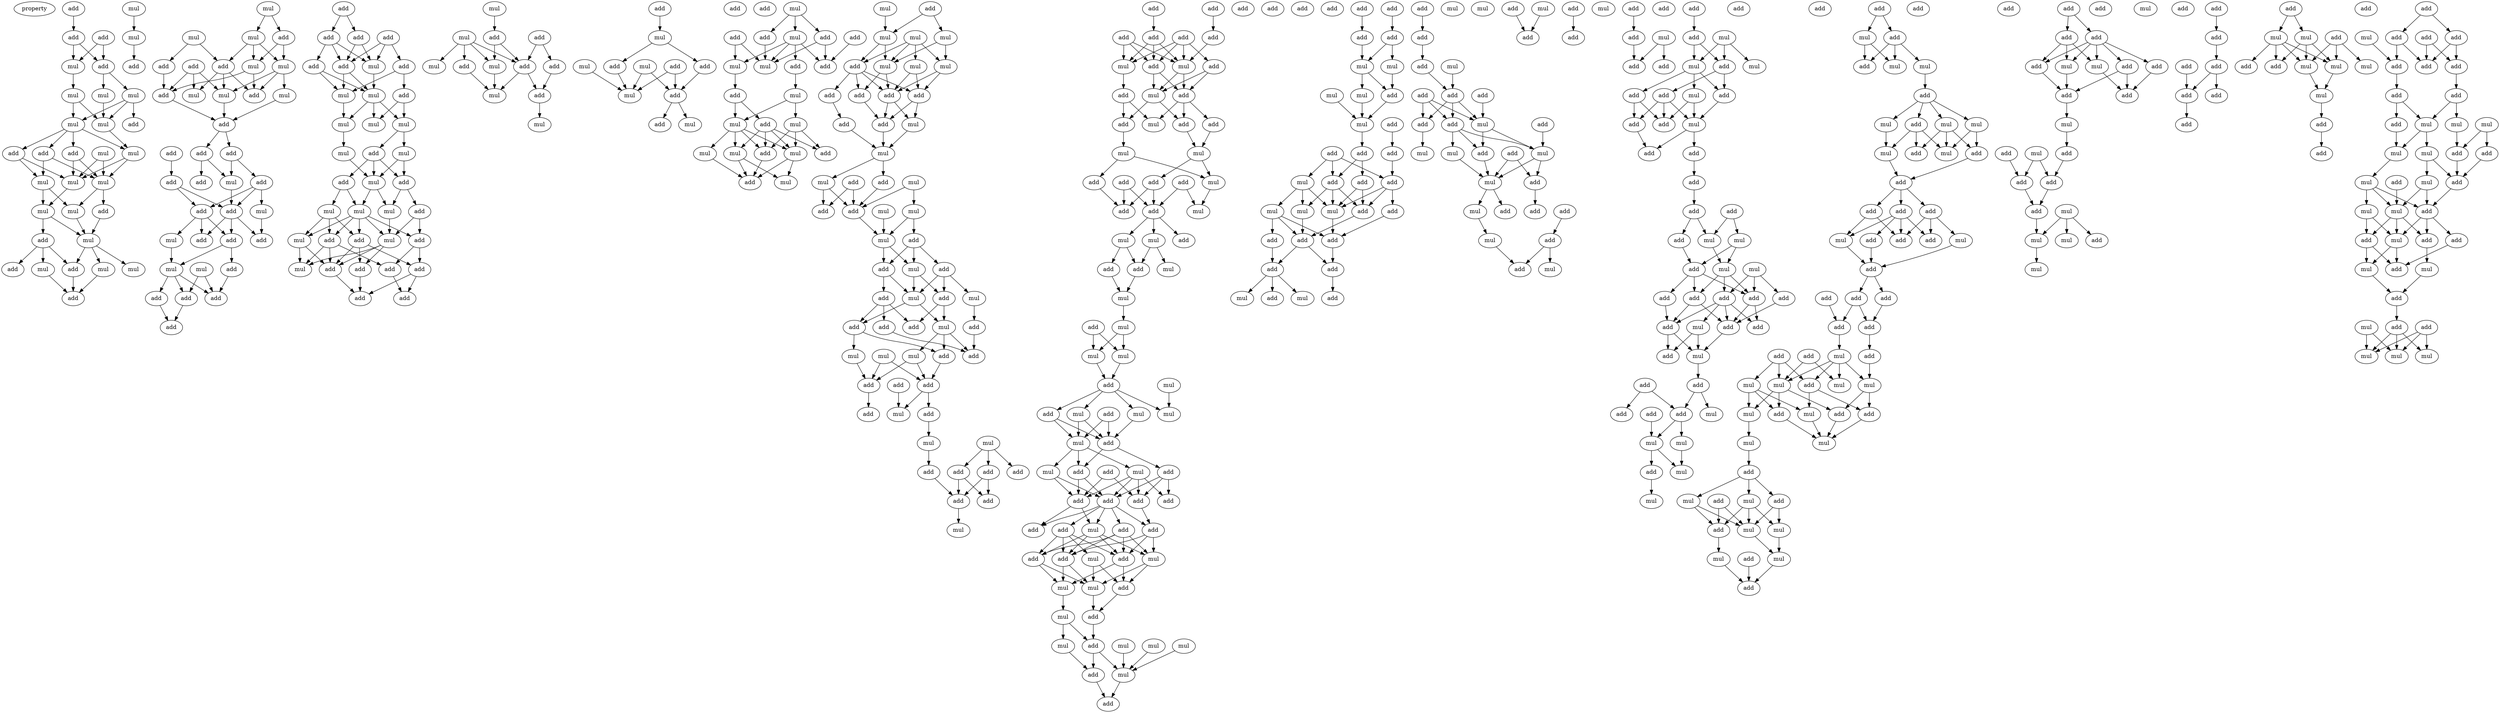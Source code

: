 digraph {
    node [fontcolor=black]
    property [mul=2,lf=1.6]
    0 [ label = add ];
    1 [ label = add ];
    2 [ label = add ];
    3 [ label = add ];
    4 [ label = mul ];
    5 [ label = mul ];
    6 [ label = mul ];
    7 [ label = mul ];
    8 [ label = mul ];
    9 [ label = add ];
    10 [ label = mul ];
    11 [ label = mul ];
    12 [ label = add ];
    13 [ label = add ];
    14 [ label = add ];
    15 [ label = mul ];
    16 [ label = mul ];
    17 [ label = mul ];
    18 [ label = mul ];
    19 [ label = mul ];
    20 [ label = add ];
    21 [ label = mul ];
    22 [ label = mul ];
    23 [ label = add ];
    24 [ label = mul ];
    25 [ label = add ];
    26 [ label = add ];
    27 [ label = mul ];
    28 [ label = mul ];
    29 [ label = add ];
    30 [ label = mul ];
    31 [ label = mul ];
    32 [ label = add ];
    33 [ label = mul ];
    34 [ label = mul ];
    35 [ label = mul ];
    36 [ label = add ];
    37 [ label = mul ];
    38 [ label = add ];
    39 [ label = add ];
    40 [ label = mul ];
    41 [ label = add ];
    42 [ label = mul ];
    43 [ label = add ];
    44 [ label = mul ];
    45 [ label = add ];
    46 [ label = mul ];
    47 [ label = add ];
    48 [ label = add ];
    49 [ label = add ];
    50 [ label = add ];
    51 [ label = add ];
    52 [ label = add ];
    53 [ label = add ];
    54 [ label = mul ];
    55 [ label = add ];
    56 [ label = add ];
    57 [ label = mul ];
    58 [ label = add ];
    59 [ label = mul ];
    60 [ label = add ];
    61 [ label = add ];
    62 [ label = add ];
    63 [ label = mul ];
    64 [ label = mul ];
    65 [ label = add ];
    66 [ label = add ];
    67 [ label = add ];
    68 [ label = add ];
    69 [ label = add ];
    70 [ label = add ];
    71 [ label = add ];
    72 [ label = add ];
    73 [ label = mul ];
    74 [ label = add ];
    75 [ label = add ];
    76 [ label = add ];
    77 [ label = add ];
    78 [ label = mul ];
    79 [ label = mul ];
    80 [ label = mul ];
    81 [ label = mul ];
    82 [ label = mul ];
    83 [ label = mul ];
    84 [ label = add ];
    85 [ label = mul ];
    86 [ label = add ];
    87 [ label = add ];
    88 [ label = mul ];
    89 [ label = mul ];
    90 [ label = mul ];
    91 [ label = add ];
    92 [ label = mul ];
    93 [ label = add ];
    94 [ label = add ];
    95 [ label = add ];
    96 [ label = mul ];
    97 [ label = mul ];
    98 [ label = add ];
    99 [ label = add ];
    100 [ label = add ];
    101 [ label = mul ];
    102 [ label = add ];
    103 [ label = add ];
    104 [ label = add ];
    105 [ label = mul ];
    106 [ label = add ];
    107 [ label = add ];
    108 [ label = mul ];
    109 [ label = add ];
    110 [ label = add ];
    111 [ label = mul ];
    112 [ label = add ];
    113 [ label = mul ];
    114 [ label = mul ];
    115 [ label = add ];
    116 [ label = mul ];
    117 [ label = add ];
    118 [ label = mul ];
    119 [ label = add ];
    120 [ label = add ];
    121 [ label = mul ];
    122 [ label = add ];
    123 [ label = mul ];
    124 [ label = add ];
    125 [ label = mul ];
    126 [ label = add ];
    127 [ label = mul ];
    128 [ label = add ];
    129 [ label = add ];
    130 [ label = mul ];
    131 [ label = add ];
    132 [ label = add ];
    133 [ label = mul ];
    134 [ label = add ];
    135 [ label = add ];
    136 [ label = mul ];
    137 [ label = add ];
    138 [ label = mul ];
    139 [ label = add ];
    140 [ label = mul ];
    141 [ label = add ];
    142 [ label = mul ];
    143 [ label = mul ];
    144 [ label = add ];
    145 [ label = add ];
    146 [ label = mul ];
    147 [ label = add ];
    148 [ label = mul ];
    149 [ label = mul ];
    150 [ label = mul ];
    151 [ label = add ];
    152 [ label = mul ];
    153 [ label = add ];
    154 [ label = mul ];
    155 [ label = mul ];
    156 [ label = mul ];
    157 [ label = add ];
    158 [ label = mul ];
    159 [ label = mul ];
    160 [ label = mul ];
    161 [ label = add ];
    162 [ label = add ];
    163 [ label = add ];
    164 [ label = add ];
    165 [ label = add ];
    166 [ label = mul ];
    167 [ label = add ];
    168 [ label = mul ];
    169 [ label = mul ];
    170 [ label = mul ];
    171 [ label = add ];
    172 [ label = add ];
    173 [ label = mul ];
    174 [ label = add ];
    175 [ label = mul ];
    176 [ label = add ];
    177 [ label = mul ];
    178 [ label = add ];
    179 [ label = add ];
    180 [ label = add ];
    181 [ label = mul ];
    182 [ label = mul ];
    183 [ label = mul ];
    184 [ label = add ];
    185 [ label = add ];
    186 [ label = mul ];
    187 [ label = add ];
    188 [ label = add ];
    189 [ label = add ];
    190 [ label = add ];
    191 [ label = mul ];
    192 [ label = mul ];
    193 [ label = mul ];
    194 [ label = add ];
    195 [ label = add ];
    196 [ label = add ];
    197 [ label = add ];
    198 [ label = add ];
    199 [ label = add ];
    200 [ label = add ];
    201 [ label = mul ];
    202 [ label = mul ];
    203 [ label = mul ];
    204 [ label = add ];
    205 [ label = add ];
    206 [ label = add ];
    207 [ label = add ];
    208 [ label = add ];
    209 [ label = add ];
    210 [ label = mul ];
    211 [ label = add ];
    212 [ label = add ];
    213 [ label = add ];
    214 [ label = add ];
    215 [ label = add ];
    216 [ label = add ];
    217 [ label = mul ];
    218 [ label = mul ];
    219 [ label = add ];
    220 [ label = add ];
    221 [ label = add ];
    222 [ label = mul ];
    223 [ label = add ];
    224 [ label = add ];
    225 [ label = add ];
    226 [ label = add ];
    227 [ label = add ];
    228 [ label = mul ];
    229 [ label = mul ];
    230 [ label = mul ];
    231 [ label = add ];
    232 [ label = add ];
    233 [ label = add ];
    234 [ label = add ];
    235 [ label = mul ];
    236 [ label = add ];
    237 [ label = mul ];
    238 [ label = add ];
    239 [ label = mul ];
    240 [ label = mul ];
    241 [ label = add ];
    242 [ label = add ];
    243 [ label = add ];
    244 [ label = mul ];
    245 [ label = mul ];
    246 [ label = add ];
    247 [ label = mul ];
    248 [ label = mul ];
    249 [ label = mul ];
    250 [ label = add ];
    251 [ label = mul ];
    252 [ label = mul ];
    253 [ label = add ];
    254 [ label = add ];
    255 [ label = mul ];
    256 [ label = mul ];
    257 [ label = mul ];
    258 [ label = add ];
    259 [ label = add ];
    260 [ label = mul ];
    261 [ label = add ];
    262 [ label = mul ];
    263 [ label = add ];
    264 [ label = add ];
    265 [ label = add ];
    266 [ label = add ];
    267 [ label = add ];
    268 [ label = add ];
    269 [ label = mul ];
    270 [ label = add ];
    271 [ label = add ];
    272 [ label = add ];
    273 [ label = mul ];
    274 [ label = add ];
    275 [ label = mul ];
    276 [ label = add ];
    277 [ label = add ];
    278 [ label = mul ];
    279 [ label = add ];
    280 [ label = mul ];
    281 [ label = add ];
    282 [ label = mul ];
    283 [ label = add ];
    284 [ label = mul ];
    285 [ label = mul ];
    286 [ label = mul ];
    287 [ label = mul ];
    288 [ label = add ];
    289 [ label = mul ];
    290 [ label = add ];
    291 [ label = add ];
    292 [ label = add ];
    293 [ label = add ];
    294 [ label = add ];
    295 [ label = add ];
    296 [ label = add ];
    297 [ label = add ];
    298 [ label = mul ];
    299 [ label = mul ];
    300 [ label = mul ];
    301 [ label = mul ];
    302 [ label = add ];
    303 [ label = mul ];
    304 [ label = add ];
    305 [ label = add ];
    306 [ label = add ];
    307 [ label = add ];
    308 [ label = add ];
    309 [ label = mul ];
    310 [ label = add ];
    311 [ label = add ];
    312 [ label = mul ];
    313 [ label = mul ];
    314 [ label = add ];
    315 [ label = mul ];
    316 [ label = add ];
    317 [ label = add ];
    318 [ label = add ];
    319 [ label = add ];
    320 [ label = add ];
    321 [ label = add ];
    322 [ label = add ];
    323 [ label = add ];
    324 [ label = mul ];
    325 [ label = mul ];
    326 [ label = add ];
    327 [ label = add ];
    328 [ label = add ];
    329 [ label = mul ];
    330 [ label = add ];
    331 [ label = mul ];
    332 [ label = add ];
    333 [ label = add ];
    334 [ label = add ];
    335 [ label = add ];
    336 [ label = add ];
    337 [ label = mul ];
    338 [ label = mul ];
    339 [ label = add ];
    340 [ label = mul ];
    341 [ label = add ];
    342 [ label = mul ];
    343 [ label = mul ];
    344 [ label = add ];
    345 [ label = add ];
    346 [ label = mul ];
    347 [ label = add ];
    348 [ label = mul ];
    349 [ label = add ];
    350 [ label = add ];
    351 [ label = mul ];
    352 [ label = add ];
    353 [ label = mul ];
    354 [ label = mul ];
    355 [ label = add ];
    356 [ label = add ];
    357 [ label = add ];
    358 [ label = add ];
    359 [ label = mul ];
    360 [ label = add ];
    361 [ label = add ];
    362 [ label = mul ];
    363 [ label = add ];
    364 [ label = add ];
    365 [ label = add ];
    366 [ label = add ];
    367 [ label = mul ];
    368 [ label = add ];
    369 [ label = mul ];
    370 [ label = mul ];
    371 [ label = add ];
    372 [ label = add ];
    373 [ label = add ];
    374 [ label = mul ];
    375 [ label = add ];
    376 [ label = add ];
    377 [ label = mul ];
    378 [ label = add ];
    379 [ label = add ];
    380 [ label = add ];
    381 [ label = add ];
    382 [ label = add ];
    383 [ label = add ];
    384 [ label = add ];
    385 [ label = mul ];
    386 [ label = mul ];
    387 [ label = add ];
    388 [ label = mul ];
    389 [ label = add ];
    390 [ label = mul ];
    391 [ label = add ];
    392 [ label = add ];
    393 [ label = add ];
    394 [ label = add ];
    395 [ label = add ];
    396 [ label = add ];
    397 [ label = add ];
    398 [ label = mul ];
    399 [ label = add ];
    400 [ label = add ];
    401 [ label = mul ];
    402 [ label = add ];
    403 [ label = add ];
    404 [ label = add ];
    405 [ label = add ];
    406 [ label = add ];
    407 [ label = mul ];
    408 [ label = add ];
    409 [ label = mul ];
    410 [ label = mul ];
    411 [ label = mul ];
    412 [ label = add ];
    413 [ label = mul ];
    414 [ label = add ];
    415 [ label = add ];
    416 [ label = mul ];
    417 [ label = add ];
    418 [ label = mul ];
    419 [ label = mul ];
    420 [ label = add ];
    421 [ label = add ];
    422 [ label = mul ];
    423 [ label = mul ];
    424 [ label = mul ];
    425 [ label = mul ];
    426 [ label = add ];
    427 [ label = mul ];
    428 [ label = add ];
    429 [ label = add ];
    430 [ label = add ];
    431 [ label = add ];
    432 [ label = add ];
    433 [ label = mul ];
    434 [ label = add ];
    435 [ label = add ];
    436 [ label = mul ];
    437 [ label = add ];
    438 [ label = add ];
    439 [ label = add ];
    440 [ label = add ];
    441 [ label = add ];
    442 [ label = add ];
    443 [ label = add ];
    444 [ label = add ];
    445 [ label = add ];
    446 [ label = add ];
    447 [ label = add ];
    448 [ label = mul ];
    449 [ label = mul ];
    450 [ label = mul ];
    451 [ label = add ];
    452 [ label = mul ];
    453 [ label = mul ];
    454 [ label = add ];
    455 [ label = mul ];
    456 [ label = add ];
    457 [ label = add ];
    458 [ label = mul ];
    459 [ label = mul ];
    460 [ label = mul ];
    461 [ label = add ];
    462 [ label = add ];
    463 [ label = add ];
    464 [ label = mul ];
    465 [ label = add ];
    466 [ label = mul ];
    467 [ label = add ];
    468 [ label = mul ];
    469 [ label = mul ];
    470 [ label = mul ];
    471 [ label = add ];
    472 [ label = mul ];
    473 [ label = add ];
    474 [ label = add ];
    475 [ label = add ];
    476 [ label = add ];
    477 [ label = mul ];
    478 [ label = mul ];
    479 [ label = add ];
    480 [ label = add ];
    481 [ label = add ];
    482 [ label = add ];
    483 [ label = add ];
    484 [ label = mul ];
    485 [ label = add ];
    486 [ label = add ];
    487 [ label = mul ];
    488 [ label = mul ];
    489 [ label = add ];
    490 [ label = add ];
    491 [ label = add ];
    492 [ label = mul ];
    493 [ label = add ];
    494 [ label = mul ];
    495 [ label = add ];
    496 [ label = add ];
    497 [ label = mul ];
    498 [ label = add ];
    499 [ label = add ];
    500 [ label = mul ];
    501 [ label = add ];
    502 [ label = add ];
    503 [ label = add ];
    504 [ label = add ];
    505 [ label = add ];
    506 [ label = add ];
    507 [ label = add ];
    508 [ label = mul ];
    509 [ label = mul ];
    510 [ label = mul ];
    511 [ label = add ];
    512 [ label = mul ];
    513 [ label = add ];
    514 [ label = mul ];
    515 [ label = mul ];
    516 [ label = add ];
    517 [ label = add ];
    518 [ label = add ];
    519 [ label = add ];
    520 [ label = mul ];
    521 [ label = add ];
    522 [ label = add ];
    523 [ label = add ];
    524 [ label = add ];
    525 [ label = add ];
    526 [ label = add ];
    527 [ label = add ];
    528 [ label = add ];
    529 [ label = mul ];
    530 [ label = mul ];
    531 [ label = mul ];
    532 [ label = add ];
    533 [ label = mul ];
    534 [ label = add ];
    535 [ label = mul ];
    536 [ label = add ];
    537 [ label = mul ];
    538 [ label = add ];
    539 [ label = add ];
    540 [ label = mul ];
    541 [ label = mul ];
    542 [ label = mul ];
    543 [ label = add ];
    544 [ label = mul ];
    545 [ label = add ];
    546 [ label = add ];
    547 [ label = add ];
    548 [ label = mul ];
    549 [ label = mul ];
    550 [ label = add ];
    551 [ label = add ];
    552 [ label = add ];
    553 [ label = mul ];
    554 [ label = add ];
    555 [ label = mul ];
    556 [ label = mul ];
    557 [ label = mul ];
    0 -> 1 [ name = 0 ];
    1 -> 3 [ name = 1 ];
    1 -> 4 [ name = 2 ];
    2 -> 3 [ name = 3 ];
    2 -> 4 [ name = 4 ];
    3 -> 5 [ name = 5 ];
    3 -> 7 [ name = 6 ];
    4 -> 6 [ name = 7 ];
    5 -> 8 [ name = 8 ];
    5 -> 9 [ name = 9 ];
    5 -> 10 [ name = 10 ];
    6 -> 8 [ name = 11 ];
    6 -> 10 [ name = 12 ];
    7 -> 10 [ name = 13 ];
    8 -> 11 [ name = 14 ];
    8 -> 12 [ name = 15 ];
    8 -> 13 [ name = 16 ];
    8 -> 14 [ name = 17 ];
    10 -> 11 [ name = 18 ];
    11 -> 16 [ name = 19 ];
    11 -> 17 [ name = 20 ];
    12 -> 17 [ name = 21 ];
    12 -> 18 [ name = 22 ];
    13 -> 16 [ name = 23 ];
    13 -> 17 [ name = 24 ];
    14 -> 16 [ name = 25 ];
    14 -> 18 [ name = 26 ];
    15 -> 16 [ name = 27 ];
    15 -> 17 [ name = 28 ];
    16 -> 21 [ name = 29 ];
    17 -> 19 [ name = 30 ];
    17 -> 20 [ name = 31 ];
    18 -> 19 [ name = 32 ];
    18 -> 21 [ name = 33 ];
    19 -> 22 [ name = 34 ];
    20 -> 22 [ name = 35 ];
    21 -> 22 [ name = 36 ];
    21 -> 23 [ name = 37 ];
    22 -> 24 [ name = 38 ];
    22 -> 25 [ name = 39 ];
    22 -> 28 [ name = 40 ];
    23 -> 25 [ name = 41 ];
    23 -> 26 [ name = 42 ];
    23 -> 27 [ name = 43 ];
    24 -> 29 [ name = 44 ];
    25 -> 29 [ name = 45 ];
    27 -> 29 [ name = 46 ];
    30 -> 31 [ name = 47 ];
    31 -> 32 [ name = 48 ];
    33 -> 34 [ name = 49 ];
    33 -> 36 [ name = 50 ];
    34 -> 37 [ name = 51 ];
    34 -> 39 [ name = 52 ];
    34 -> 40 [ name = 53 ];
    35 -> 39 [ name = 54 ];
    35 -> 41 [ name = 55 ];
    36 -> 37 [ name = 56 ];
    36 -> 40 [ name = 57 ];
    37 -> 43 [ name = 58 ];
    37 -> 44 [ name = 59 ];
    37 -> 46 [ name = 60 ];
    38 -> 42 [ name = 61 ];
    38 -> 44 [ name = 62 ];
    38 -> 45 [ name = 63 ];
    39 -> 42 [ name = 64 ];
    39 -> 43 [ name = 65 ];
    39 -> 44 [ name = 66 ];
    40 -> 43 [ name = 67 ];
    40 -> 45 [ name = 68 ];
    41 -> 45 [ name = 69 ];
    44 -> 47 [ name = 70 ];
    45 -> 47 [ name = 71 ];
    46 -> 47 [ name = 72 ];
    47 -> 48 [ name = 73 ];
    47 -> 50 [ name = 74 ];
    48 -> 52 [ name = 75 ];
    48 -> 54 [ name = 76 ];
    49 -> 51 [ name = 77 ];
    50 -> 53 [ name = 78 ];
    50 -> 54 [ name = 79 ];
    51 -> 55 [ name = 80 ];
    51 -> 56 [ name = 81 ];
    52 -> 55 [ name = 82 ];
    52 -> 56 [ name = 83 ];
    52 -> 57 [ name = 84 ];
    54 -> 55 [ name = 85 ];
    55 -> 58 [ name = 86 ];
    55 -> 60 [ name = 87 ];
    55 -> 61 [ name = 88 ];
    56 -> 58 [ name = 89 ];
    56 -> 59 [ name = 90 ];
    56 -> 60 [ name = 91 ];
    57 -> 61 [ name = 92 ];
    58 -> 62 [ name = 93 ];
    58 -> 64 [ name = 94 ];
    59 -> 64 [ name = 95 ];
    62 -> 67 [ name = 96 ];
    63 -> 66 [ name = 97 ];
    63 -> 67 [ name = 98 ];
    64 -> 65 [ name = 99 ];
    64 -> 66 [ name = 100 ];
    64 -> 67 [ name = 101 ];
    65 -> 68 [ name = 102 ];
    66 -> 68 [ name = 103 ];
    69 -> 71 [ name = 104 ];
    69 -> 72 [ name = 105 ];
    70 -> 73 [ name = 106 ];
    70 -> 74 [ name = 107 ];
    70 -> 75 [ name = 108 ];
    71 -> 73 [ name = 109 ];
    71 -> 75 [ name = 110 ];
    72 -> 73 [ name = 111 ];
    72 -> 75 [ name = 112 ];
    72 -> 76 [ name = 113 ];
    73 -> 78 [ name = 114 ];
    74 -> 77 [ name = 115 ];
    74 -> 79 [ name = 116 ];
    75 -> 78 [ name = 117 ];
    75 -> 79 [ name = 118 ];
    76 -> 78 [ name = 119 ];
    76 -> 79 [ name = 120 ];
    77 -> 80 [ name = 121 ];
    77 -> 82 [ name = 122 ];
    78 -> 80 [ name = 123 ];
    78 -> 81 [ name = 124 ];
    78 -> 82 [ name = 125 ];
    79 -> 81 [ name = 126 ];
    81 -> 83 [ name = 127 ];
    82 -> 84 [ name = 128 ];
    82 -> 85 [ name = 129 ];
    83 -> 88 [ name = 130 ];
    84 -> 86 [ name = 131 ];
    84 -> 87 [ name = 132 ];
    84 -> 88 [ name = 133 ];
    85 -> 87 [ name = 134 ];
    85 -> 88 [ name = 135 ];
    86 -> 89 [ name = 136 ];
    86 -> 90 [ name = 137 ];
    87 -> 91 [ name = 138 ];
    87 -> 92 [ name = 139 ];
    88 -> 90 [ name = 140 ];
    88 -> 92 [ name = 141 ];
    89 -> 94 [ name = 142 ];
    89 -> 95 [ name = 143 ];
    89 -> 96 [ name = 144 ];
    90 -> 93 [ name = 145 ];
    90 -> 94 [ name = 146 ];
    90 -> 95 [ name = 147 ];
    90 -> 96 [ name = 148 ];
    90 -> 97 [ name = 149 ];
    91 -> 93 [ name = 150 ];
    91 -> 97 [ name = 151 ];
    92 -> 97 [ name = 152 ];
    93 -> 100 [ name = 153 ];
    93 -> 102 [ name = 154 ];
    94 -> 99 [ name = 155 ];
    94 -> 101 [ name = 156 ];
    94 -> 102 [ name = 157 ];
    95 -> 98 [ name = 158 ];
    95 -> 99 [ name = 159 ];
    95 -> 100 [ name = 160 ];
    96 -> 99 [ name = 161 ];
    96 -> 101 [ name = 162 ];
    97 -> 98 [ name = 163 ];
    97 -> 99 [ name = 164 ];
    97 -> 101 [ name = 165 ];
    98 -> 103 [ name = 166 ];
    99 -> 103 [ name = 167 ];
    100 -> 103 [ name = 168 ];
    100 -> 104 [ name = 169 ];
    102 -> 104 [ name = 170 ];
    105 -> 106 [ name = 171 ];
    106 -> 109 [ name = 172 ];
    106 -> 113 [ name = 173 ];
    107 -> 109 [ name = 174 ];
    107 -> 112 [ name = 175 ];
    108 -> 109 [ name = 176 ];
    108 -> 110 [ name = 177 ];
    108 -> 111 [ name = 178 ];
    108 -> 113 [ name = 179 ];
    109 -> 114 [ name = 180 ];
    109 -> 115 [ name = 181 ];
    110 -> 114 [ name = 182 ];
    112 -> 115 [ name = 183 ];
    113 -> 114 [ name = 184 ];
    115 -> 116 [ name = 185 ];
    117 -> 118 [ name = 186 ];
    118 -> 119 [ name = 187 ];
    118 -> 122 [ name = 188 ];
    119 -> 124 [ name = 189 ];
    120 -> 124 [ name = 190 ];
    120 -> 125 [ name = 191 ];
    121 -> 125 [ name = 192 ];
    122 -> 125 [ name = 193 ];
    123 -> 124 [ name = 194 ];
    123 -> 125 [ name = 195 ];
    124 -> 126 [ name = 196 ];
    124 -> 127 [ name = 197 ];
    130 -> 132 [ name = 198 ];
    130 -> 133 [ name = 199 ];
    130 -> 135 [ name = 200 ];
    131 -> 136 [ name = 201 ];
    131 -> 138 [ name = 202 ];
    132 -> 138 [ name = 203 ];
    133 -> 136 [ name = 204 ];
    133 -> 137 [ name = 205 ];
    133 -> 138 [ name = 206 ];
    133 -> 139 [ name = 207 ];
    134 -> 137 [ name = 208 ];
    135 -> 137 [ name = 209 ];
    135 -> 138 [ name = 210 ];
    136 -> 141 [ name = 211 ];
    139 -> 140 [ name = 212 ];
    140 -> 142 [ name = 213 ];
    140 -> 143 [ name = 214 ];
    141 -> 143 [ name = 215 ];
    141 -> 144 [ name = 216 ];
    142 -> 145 [ name = 217 ];
    142 -> 147 [ name = 218 ];
    142 -> 149 [ name = 219 ];
    143 -> 146 [ name = 220 ];
    143 -> 147 [ name = 221 ];
    143 -> 148 [ name = 222 ];
    143 -> 149 [ name = 223 ];
    144 -> 145 [ name = 224 ];
    144 -> 146 [ name = 225 ];
    144 -> 147 [ name = 226 ];
    144 -> 149 [ name = 227 ];
    146 -> 150 [ name = 228 ];
    146 -> 151 [ name = 229 ];
    147 -> 151 [ name = 230 ];
    148 -> 151 [ name = 231 ];
    149 -> 150 [ name = 232 ];
    149 -> 151 [ name = 233 ];
    152 -> 154 [ name = 234 ];
    153 -> 154 [ name = 235 ];
    153 -> 156 [ name = 236 ];
    154 -> 157 [ name = 237 ];
    154 -> 159 [ name = 238 ];
    155 -> 157 [ name = 239 ];
    155 -> 158 [ name = 240 ];
    155 -> 159 [ name = 241 ];
    155 -> 160 [ name = 242 ];
    156 -> 159 [ name = 243 ];
    156 -> 160 [ name = 244 ];
    157 -> 161 [ name = 245 ];
    157 -> 162 [ name = 246 ];
    157 -> 163 [ name = 247 ];
    157 -> 164 [ name = 248 ];
    158 -> 161 [ name = 249 ];
    158 -> 164 [ name = 250 ];
    159 -> 162 [ name = 251 ];
    159 -> 164 [ name = 252 ];
    160 -> 161 [ name = 253 ];
    160 -> 164 [ name = 254 ];
    161 -> 166 [ name = 255 ];
    161 -> 167 [ name = 256 ];
    162 -> 167 [ name = 257 ];
    163 -> 165 [ name = 258 ];
    164 -> 166 [ name = 259 ];
    164 -> 167 [ name = 260 ];
    165 -> 168 [ name = 261 ];
    166 -> 168 [ name = 262 ];
    167 -> 168 [ name = 263 ];
    168 -> 169 [ name = 264 ];
    168 -> 172 [ name = 265 ];
    169 -> 174 [ name = 266 ];
    169 -> 176 [ name = 267 ];
    170 -> 173 [ name = 268 ];
    170 -> 174 [ name = 269 ];
    171 -> 174 [ name = 270 ];
    171 -> 176 [ name = 271 ];
    172 -> 174 [ name = 272 ];
    173 -> 177 [ name = 273 ];
    173 -> 178 [ name = 274 ];
    174 -> 177 [ name = 275 ];
    175 -> 177 [ name = 276 ];
    177 -> 180 [ name = 277 ];
    177 -> 181 [ name = 278 ];
    178 -> 179 [ name = 279 ];
    178 -> 180 [ name = 280 ];
    178 -> 181 [ name = 281 ];
    179 -> 182 [ name = 282 ];
    179 -> 183 [ name = 283 ];
    179 -> 184 [ name = 284 ];
    180 -> 183 [ name = 285 ];
    180 -> 185 [ name = 286 ];
    181 -> 183 [ name = 287 ];
    181 -> 184 [ name = 288 ];
    182 -> 187 [ name = 289 ];
    183 -> 186 [ name = 290 ];
    183 -> 188 [ name = 291 ];
    184 -> 186 [ name = 292 ];
    184 -> 189 [ name = 293 ];
    185 -> 188 [ name = 294 ];
    185 -> 189 [ name = 295 ];
    185 -> 190 [ name = 296 ];
    186 -> 192 [ name = 297 ];
    186 -> 194 [ name = 298 ];
    186 -> 195 [ name = 299 ];
    187 -> 194 [ name = 300 ];
    188 -> 193 [ name = 301 ];
    188 -> 195 [ name = 302 ];
    190 -> 194 [ name = 303 ];
    191 -> 196 [ name = 304 ];
    191 -> 197 [ name = 305 ];
    192 -> 196 [ name = 306 ];
    192 -> 197 [ name = 307 ];
    193 -> 197 [ name = 308 ];
    195 -> 196 [ name = 309 ];
    196 -> 199 [ name = 310 ];
    196 -> 201 [ name = 311 ];
    197 -> 200 [ name = 312 ];
    198 -> 201 [ name = 313 ];
    199 -> 202 [ name = 314 ];
    202 -> 204 [ name = 315 ];
    203 -> 205 [ name = 316 ];
    203 -> 206 [ name = 317 ];
    203 -> 207 [ name = 318 ];
    204 -> 209 [ name = 319 ];
    205 -> 208 [ name = 320 ];
    205 -> 209 [ name = 321 ];
    206 -> 208 [ name = 322 ];
    206 -> 209 [ name = 323 ];
    209 -> 210 [ name = 324 ];
    211 -> 216 [ name = 325 ];
    212 -> 214 [ name = 326 ];
    213 -> 217 [ name = 327 ];
    213 -> 218 [ name = 328 ];
    213 -> 219 [ name = 329 ];
    213 -> 220 [ name = 330 ];
    214 -> 217 [ name = 331 ];
    214 -> 218 [ name = 332 ];
    214 -> 219 [ name = 333 ];
    215 -> 217 [ name = 334 ];
    215 -> 218 [ name = 335 ];
    215 -> 219 [ name = 336 ];
    216 -> 217 [ name = 337 ];
    217 -> 222 [ name = 338 ];
    217 -> 223 [ name = 339 ];
    218 -> 221 [ name = 340 ];
    219 -> 222 [ name = 341 ];
    219 -> 223 [ name = 342 ];
    220 -> 222 [ name = 343 ];
    220 -> 223 [ name = 344 ];
    221 -> 225 [ name = 345 ];
    221 -> 228 [ name = 346 ];
    222 -> 225 [ name = 347 ];
    222 -> 227 [ name = 348 ];
    223 -> 226 [ name = 349 ];
    223 -> 227 [ name = 350 ];
    223 -> 228 [ name = 351 ];
    225 -> 230 [ name = 352 ];
    226 -> 229 [ name = 353 ];
    227 -> 229 [ name = 354 ];
    229 -> 233 [ name = 355 ];
    229 -> 235 [ name = 356 ];
    230 -> 234 [ name = 357 ];
    230 -> 235 [ name = 358 ];
    231 -> 236 [ name = 359 ];
    231 -> 238 [ name = 360 ];
    232 -> 237 [ name = 361 ];
    232 -> 238 [ name = 362 ];
    233 -> 236 [ name = 363 ];
    233 -> 238 [ name = 364 ];
    234 -> 236 [ name = 365 ];
    235 -> 237 [ name = 366 ];
    238 -> 239 [ name = 367 ];
    238 -> 240 [ name = 368 ];
    238 -> 241 [ name = 369 ];
    239 -> 242 [ name = 370 ];
    239 -> 244 [ name = 371 ];
    240 -> 242 [ name = 372 ];
    240 -> 243 [ name = 373 ];
    242 -> 245 [ name = 374 ];
    243 -> 245 [ name = 375 ];
    245 -> 247 [ name = 376 ];
    246 -> 248 [ name = 377 ];
    246 -> 249 [ name = 378 ];
    247 -> 248 [ name = 379 ];
    247 -> 249 [ name = 380 ];
    248 -> 250 [ name = 381 ];
    249 -> 250 [ name = 382 ];
    250 -> 252 [ name = 383 ];
    250 -> 254 [ name = 384 ];
    250 -> 255 [ name = 385 ];
    250 -> 256 [ name = 386 ];
    251 -> 256 [ name = 387 ];
    252 -> 258 [ name = 388 ];
    253 -> 257 [ name = 389 ];
    253 -> 258 [ name = 390 ];
    254 -> 257 [ name = 391 ];
    254 -> 258 [ name = 392 ];
    255 -> 257 [ name = 393 ];
    255 -> 258 [ name = 394 ];
    257 -> 260 [ name = 395 ];
    257 -> 262 [ name = 396 ];
    257 -> 263 [ name = 397 ];
    258 -> 259 [ name = 398 ];
    258 -> 263 [ name = 399 ];
    259 -> 265 [ name = 400 ];
    259 -> 266 [ name = 401 ];
    259 -> 267 [ name = 402 ];
    260 -> 264 [ name = 403 ];
    260 -> 266 [ name = 404 ];
    261 -> 264 [ name = 405 ];
    261 -> 265 [ name = 406 ];
    262 -> 264 [ name = 407 ];
    262 -> 265 [ name = 408 ];
    262 -> 266 [ name = 409 ];
    262 -> 267 [ name = 410 ];
    263 -> 264 [ name = 411 ];
    263 -> 266 [ name = 412 ];
    264 -> 269 [ name = 413 ];
    264 -> 271 [ name = 414 ];
    265 -> 272 [ name = 415 ];
    266 -> 268 [ name = 416 ];
    266 -> 269 [ name = 417 ];
    266 -> 270 [ name = 418 ];
    266 -> 271 [ name = 419 ];
    266 -> 272 [ name = 420 ];
    268 -> 273 [ name = 421 ];
    268 -> 274 [ name = 422 ];
    268 -> 276 [ name = 423 ];
    268 -> 277 [ name = 424 ];
    269 -> 273 [ name = 425 ];
    269 -> 274 [ name = 426 ];
    269 -> 276 [ name = 427 ];
    269 -> 277 [ name = 428 ];
    270 -> 274 [ name = 429 ];
    270 -> 275 [ name = 430 ];
    270 -> 276 [ name = 431 ];
    270 -> 277 [ name = 432 ];
    272 -> 273 [ name = 433 ];
    272 -> 274 [ name = 434 ];
    272 -> 276 [ name = 435 ];
    273 -> 278 [ name = 436 ];
    273 -> 279 [ name = 437 ];
    274 -> 279 [ name = 438 ];
    274 -> 280 [ name = 439 ];
    275 -> 278 [ name = 440 ];
    275 -> 279 [ name = 441 ];
    276 -> 278 [ name = 442 ];
    276 -> 280 [ name = 443 ];
    277 -> 278 [ name = 444 ];
    277 -> 280 [ name = 445 ];
    278 -> 281 [ name = 446 ];
    279 -> 281 [ name = 447 ];
    280 -> 282 [ name = 448 ];
    281 -> 283 [ name = 449 ];
    282 -> 283 [ name = 450 ];
    282 -> 284 [ name = 451 ];
    283 -> 288 [ name = 452 ];
    283 -> 289 [ name = 453 ];
    284 -> 288 [ name = 454 ];
    285 -> 289 [ name = 455 ];
    286 -> 289 [ name = 456 ];
    287 -> 289 [ name = 457 ];
    288 -> 292 [ name = 458 ];
    289 -> 292 [ name = 459 ];
    294 -> 297 [ name = 460 ];
    295 -> 296 [ name = 461 ];
    296 -> 299 [ name = 462 ];
    297 -> 298 [ name = 463 ];
    297 -> 299 [ name = 464 ];
    298 -> 302 [ name = 465 ];
    299 -> 301 [ name = 466 ];
    299 -> 302 [ name = 467 ];
    300 -> 303 [ name = 468 ];
    301 -> 303 [ name = 469 ];
    302 -> 303 [ name = 470 ];
    303 -> 306 [ name = 471 ];
    304 -> 305 [ name = 472 ];
    305 -> 311 [ name = 473 ];
    306 -> 308 [ name = 474 ];
    306 -> 310 [ name = 475 ];
    307 -> 309 [ name = 476 ];
    307 -> 310 [ name = 477 ];
    307 -> 311 [ name = 478 ];
    308 -> 313 [ name = 479 ];
    308 -> 314 [ name = 480 ];
    309 -> 312 [ name = 481 ];
    309 -> 313 [ name = 482 ];
    309 -> 315 [ name = 483 ];
    310 -> 313 [ name = 484 ];
    310 -> 314 [ name = 485 ];
    310 -> 315 [ name = 486 ];
    311 -> 313 [ name = 487 ];
    311 -> 314 [ name = 488 ];
    311 -> 316 [ name = 489 ];
    312 -> 317 [ name = 490 ];
    312 -> 318 [ name = 491 ];
    312 -> 319 [ name = 492 ];
    313 -> 317 [ name = 493 ];
    314 -> 319 [ name = 494 ];
    315 -> 319 [ name = 495 ];
    316 -> 317 [ name = 496 ];
    317 -> 321 [ name = 497 ];
    318 -> 320 [ name = 498 ];
    319 -> 320 [ name = 499 ];
    319 -> 321 [ name = 500 ];
    320 -> 323 [ name = 501 ];
    320 -> 324 [ name = 502 ];
    320 -> 325 [ name = 503 ];
    321 -> 322 [ name = 504 ];
    326 -> 327 [ name = 505 ];
    327 -> 328 [ name = 506 ];
    328 -> 333 [ name = 507 ];
    329 -> 333 [ name = 508 ];
    330 -> 334 [ name = 509 ];
    330 -> 335 [ name = 510 ];
    330 -> 337 [ name = 511 ];
    332 -> 337 [ name = 512 ];
    333 -> 334 [ name = 513 ];
    333 -> 335 [ name = 514 ];
    333 -> 337 [ name = 515 ];
    334 -> 338 [ name = 516 ];
    334 -> 340 [ name = 517 ];
    334 -> 341 [ name = 518 ];
    335 -> 342 [ name = 519 ];
    336 -> 338 [ name = 520 ];
    337 -> 338 [ name = 521 ];
    337 -> 341 [ name = 522 ];
    338 -> 343 [ name = 523 ];
    338 -> 344 [ name = 524 ];
    339 -> 343 [ name = 525 ];
    339 -> 344 [ name = 526 ];
    340 -> 343 [ name = 527 ];
    341 -> 343 [ name = 528 ];
    343 -> 346 [ name = 529 ];
    343 -> 349 [ name = 530 ];
    344 -> 345 [ name = 531 ];
    346 -> 351 [ name = 532 ];
    347 -> 350 [ name = 533 ];
    350 -> 353 [ name = 534 ];
    350 -> 355 [ name = 535 ];
    351 -> 355 [ name = 536 ];
    352 -> 356 [ name = 537 ];
    354 -> 356 [ name = 538 ];
    357 -> 358 [ name = 539 ];
    360 -> 363 [ name = 540 ];
    362 -> 364 [ name = 541 ];
    362 -> 365 [ name = 542 ];
    363 -> 364 [ name = 543 ];
    366 -> 368 [ name = 544 ];
    367 -> 369 [ name = 545 ];
    367 -> 370 [ name = 546 ];
    367 -> 371 [ name = 547 ];
    368 -> 369 [ name = 548 ];
    368 -> 371 [ name = 549 ];
    369 -> 372 [ name = 550 ];
    369 -> 374 [ name = 551 ];
    369 -> 375 [ name = 552 ];
    371 -> 372 [ name = 553 ];
    371 -> 373 [ name = 554 ];
    372 -> 377 [ name = 555 ];
    373 -> 376 [ name = 556 ];
    373 -> 377 [ name = 557 ];
    373 -> 378 [ name = 558 ];
    374 -> 377 [ name = 559 ];
    374 -> 378 [ name = 560 ];
    375 -> 376 [ name = 561 ];
    375 -> 378 [ name = 562 ];
    376 -> 379 [ name = 563 ];
    377 -> 379 [ name = 564 ];
    377 -> 380 [ name = 565 ];
    380 -> 381 [ name = 566 ];
    381 -> 383 [ name = 567 ];
    382 -> 385 [ name = 568 ];
    382 -> 386 [ name = 569 ];
    383 -> 385 [ name = 570 ];
    383 -> 387 [ name = 571 ];
    385 -> 390 [ name = 572 ];
    386 -> 389 [ name = 573 ];
    386 -> 390 [ name = 574 ];
    387 -> 389 [ name = 575 ];
    388 -> 391 [ name = 576 ];
    388 -> 393 [ name = 577 ];
    388 -> 394 [ name = 578 ];
    389 -> 392 [ name = 579 ];
    389 -> 394 [ name = 580 ];
    389 -> 395 [ name = 581 ];
    390 -> 391 [ name = 582 ];
    390 -> 394 [ name = 583 ];
    390 -> 395 [ name = 584 ];
    391 -> 396 [ name = 585 ];
    391 -> 397 [ name = 586 ];
    391 -> 398 [ name = 587 ];
    391 -> 399 [ name = 588 ];
    392 -> 396 [ name = 589 ];
    393 -> 397 [ name = 590 ];
    394 -> 397 [ name = 591 ];
    394 -> 399 [ name = 592 ];
    395 -> 396 [ name = 593 ];
    395 -> 397 [ name = 594 ];
    396 -> 400 [ name = 595 ];
    396 -> 401 [ name = 596 ];
    397 -> 401 [ name = 597 ];
    398 -> 400 [ name = 598 ];
    398 -> 401 [ name = 599 ];
    401 -> 404 [ name = 600 ];
    403 -> 405 [ name = 601 ];
    403 -> 406 [ name = 602 ];
    404 -> 405 [ name = 603 ];
    404 -> 407 [ name = 604 ];
    405 -> 409 [ name = 605 ];
    405 -> 410 [ name = 606 ];
    408 -> 410 [ name = 607 ];
    409 -> 411 [ name = 608 ];
    410 -> 411 [ name = 609 ];
    410 -> 412 [ name = 610 ];
    412 -> 413 [ name = 611 ];
    414 -> 415 [ name = 612 ];
    414 -> 416 [ name = 613 ];
    415 -> 417 [ name = 614 ];
    415 -> 418 [ name = 615 ];
    415 -> 419 [ name = 616 ];
    416 -> 417 [ name = 617 ];
    416 -> 418 [ name = 618 ];
    419 -> 420 [ name = 619 ];
    420 -> 421 [ name = 620 ];
    420 -> 422 [ name = 621 ];
    420 -> 423 [ name = 622 ];
    420 -> 424 [ name = 623 ];
    421 -> 425 [ name = 624 ];
    421 -> 426 [ name = 625 ];
    421 -> 427 [ name = 626 ];
    422 -> 425 [ name = 627 ];
    423 -> 427 [ name = 628 ];
    423 -> 428 [ name = 629 ];
    424 -> 426 [ name = 630 ];
    424 -> 427 [ name = 631 ];
    424 -> 428 [ name = 632 ];
    425 -> 429 [ name = 633 ];
    428 -> 429 [ name = 634 ];
    429 -> 430 [ name = 635 ];
    429 -> 431 [ name = 636 ];
    429 -> 432 [ name = 637 ];
    430 -> 433 [ name = 638 ];
    430 -> 434 [ name = 639 ];
    430 -> 437 [ name = 640 ];
    431 -> 436 [ name = 641 ];
    431 -> 437 [ name = 642 ];
    432 -> 434 [ name = 643 ];
    432 -> 435 [ name = 644 ];
    432 -> 436 [ name = 645 ];
    432 -> 437 [ name = 646 ];
    433 -> 438 [ name = 647 ];
    435 -> 438 [ name = 648 ];
    436 -> 438 [ name = 649 ];
    438 -> 439 [ name = 650 ];
    438 -> 440 [ name = 651 ];
    439 -> 443 [ name = 652 ];
    439 -> 444 [ name = 653 ];
    440 -> 444 [ name = 654 ];
    442 -> 443 [ name = 655 ];
    443 -> 448 [ name = 656 ];
    444 -> 445 [ name = 657 ];
    445 -> 453 [ name = 658 ];
    446 -> 449 [ name = 659 ];
    446 -> 450 [ name = 660 ];
    446 -> 451 [ name = 661 ];
    447 -> 449 [ name = 662 ];
    447 -> 452 [ name = 663 ];
    448 -> 449 [ name = 664 ];
    448 -> 451 [ name = 665 ];
    448 -> 452 [ name = 666 ];
    448 -> 453 [ name = 667 ];
    449 -> 454 [ name = 668 ];
    449 -> 455 [ name = 669 ];
    449 -> 457 [ name = 670 ];
    450 -> 454 [ name = 671 ];
    450 -> 455 [ name = 672 ];
    450 -> 458 [ name = 673 ];
    451 -> 456 [ name = 674 ];
    451 -> 458 [ name = 675 ];
    453 -> 456 [ name = 676 ];
    453 -> 457 [ name = 677 ];
    454 -> 459 [ name = 678 ];
    455 -> 460 [ name = 679 ];
    456 -> 459 [ name = 680 ];
    457 -> 459 [ name = 681 ];
    458 -> 459 [ name = 682 ];
    460 -> 461 [ name = 683 ];
    461 -> 463 [ name = 684 ];
    461 -> 464 [ name = 685 ];
    461 -> 466 [ name = 686 ];
    463 -> 468 [ name = 687 ];
    463 -> 469 [ name = 688 ];
    464 -> 467 [ name = 689 ];
    464 -> 468 [ name = 690 ];
    464 -> 469 [ name = 691 ];
    465 -> 467 [ name = 692 ];
    465 -> 469 [ name = 693 ];
    466 -> 467 [ name = 694 ];
    466 -> 469 [ name = 695 ];
    467 -> 472 [ name = 696 ];
    468 -> 470 [ name = 697 ];
    469 -> 470 [ name = 698 ];
    470 -> 473 [ name = 699 ];
    471 -> 473 [ name = 700 ];
    472 -> 473 [ name = 701 ];
    474 -> 475 [ name = 702 ];
    474 -> 476 [ name = 703 ];
    475 -> 477 [ name = 704 ];
    475 -> 478 [ name = 705 ];
    475 -> 481 [ name = 706 ];
    476 -> 477 [ name = 707 ];
    476 -> 478 [ name = 708 ];
    476 -> 479 [ name = 709 ];
    476 -> 480 [ name = 710 ];
    476 -> 481 [ name = 711 ];
    477 -> 482 [ name = 712 ];
    478 -> 483 [ name = 713 ];
    479 -> 482 [ name = 714 ];
    479 -> 483 [ name = 715 ];
    480 -> 483 [ name = 716 ];
    481 -> 482 [ name = 717 ];
    482 -> 484 [ name = 718 ];
    484 -> 486 [ name = 719 ];
    486 -> 491 [ name = 720 ];
    487 -> 490 [ name = 721 ];
    487 -> 491 [ name = 722 ];
    489 -> 490 [ name = 723 ];
    490 -> 493 [ name = 724 ];
    491 -> 493 [ name = 725 ];
    492 -> 494 [ name = 726 ];
    492 -> 495 [ name = 727 ];
    492 -> 497 [ name = 728 ];
    493 -> 494 [ name = 729 ];
    494 -> 500 [ name = 730 ];
    498 -> 499 [ name = 731 ];
    499 -> 502 [ name = 732 ];
    501 -> 503 [ name = 733 ];
    502 -> 503 [ name = 734 ];
    502 -> 504 [ name = 735 ];
    503 -> 505 [ name = 736 ];
    506 -> 508 [ name = 737 ];
    506 -> 509 [ name = 738 ];
    507 -> 510 [ name = 739 ];
    507 -> 512 [ name = 740 ];
    507 -> 514 [ name = 741 ];
    508 -> 511 [ name = 742 ];
    508 -> 512 [ name = 743 ];
    508 -> 514 [ name = 744 ];
    509 -> 511 [ name = 745 ];
    509 -> 512 [ name = 746 ];
    509 -> 513 [ name = 747 ];
    509 -> 514 [ name = 748 ];
    512 -> 515 [ name = 749 ];
    514 -> 515 [ name = 750 ];
    515 -> 516 [ name = 751 ];
    516 -> 517 [ name = 752 ];
    519 -> 521 [ name = 753 ];
    519 -> 522 [ name = 754 ];
    520 -> 525 [ name = 755 ];
    521 -> 525 [ name = 756 ];
    521 -> 526 [ name = 757 ];
    522 -> 524 [ name = 758 ];
    522 -> 526 [ name = 759 ];
    523 -> 524 [ name = 760 ];
    523 -> 526 [ name = 761 ];
    524 -> 527 [ name = 762 ];
    525 -> 528 [ name = 763 ];
    527 -> 529 [ name = 764 ];
    527 -> 531 [ name = 765 ];
    528 -> 531 [ name = 766 ];
    528 -> 532 [ name = 767 ];
    529 -> 536 [ name = 768 ];
    530 -> 534 [ name = 769 ];
    530 -> 536 [ name = 770 ];
    531 -> 533 [ name = 771 ];
    531 -> 535 [ name = 772 ];
    532 -> 533 [ name = 773 ];
    533 -> 540 [ name = 774 ];
    534 -> 538 [ name = 775 ];
    535 -> 537 [ name = 776 ];
    535 -> 538 [ name = 777 ];
    536 -> 538 [ name = 778 ];
    537 -> 541 [ name = 779 ];
    537 -> 543 [ name = 780 ];
    538 -> 543 [ name = 781 ];
    539 -> 541 [ name = 782 ];
    540 -> 541 [ name = 783 ];
    540 -> 542 [ name = 784 ];
    540 -> 543 [ name = 785 ];
    541 -> 544 [ name = 786 ];
    541 -> 545 [ name = 787 ];
    541 -> 547 [ name = 788 ];
    542 -> 544 [ name = 789 ];
    542 -> 545 [ name = 790 ];
    543 -> 544 [ name = 791 ];
    543 -> 546 [ name = 792 ];
    543 -> 547 [ name = 793 ];
    544 -> 549 [ name = 794 ];
    544 -> 550 [ name = 795 ];
    545 -> 549 [ name = 796 ];
    545 -> 550 [ name = 797 ];
    546 -> 550 [ name = 798 ];
    547 -> 548 [ name = 799 ];
    548 -> 551 [ name = 800 ];
    549 -> 551 [ name = 801 ];
    551 -> 554 [ name = 802 ];
    552 -> 555 [ name = 803 ];
    552 -> 556 [ name = 804 ];
    552 -> 557 [ name = 805 ];
    553 -> 555 [ name = 806 ];
    553 -> 557 [ name = 807 ];
    554 -> 555 [ name = 808 ];
    554 -> 556 [ name = 809 ];
    554 -> 557 [ name = 810 ];
}
